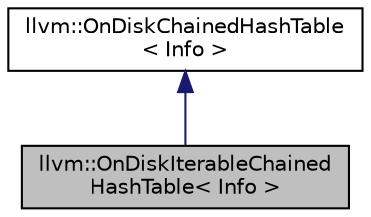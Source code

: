 digraph "llvm::OnDiskIterableChainedHashTable&lt; Info &gt;"
{
 // LATEX_PDF_SIZE
  bgcolor="transparent";
  edge [fontname="Helvetica",fontsize="10",labelfontname="Helvetica",labelfontsize="10"];
  node [fontname="Helvetica",fontsize="10",shape="box"];
  Node1 [label="llvm::OnDiskIterableChained\lHashTable\< Info \>",height=0.2,width=0.4,color="black", fillcolor="grey75", style="filled", fontcolor="black",tooltip="Provides lookup and iteration over an on disk hash table."];
  Node2 -> Node1 [dir="back",color="midnightblue",fontsize="10",style="solid",fontname="Helvetica"];
  Node2 [label="llvm::OnDiskChainedHashTable\l\< Info \>",height=0.2,width=0.4,color="black",URL="$classllvm_1_1OnDiskChainedHashTable.html",tooltip="Provides lookup on an on disk hash table."];
}
